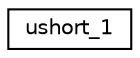 digraph "Graphical Class Hierarchy"
{
  edge [fontname="Helvetica",fontsize="10",labelfontname="Helvetica",labelfontsize="10"];
  node [fontname="Helvetica",fontsize="10",shape=record];
  rankdir="LR";
  Node1 [label="ushort_1",height=0.2,width=0.4,color="black", fillcolor="white", style="filled",URL="$classushort__1.html"];
}
